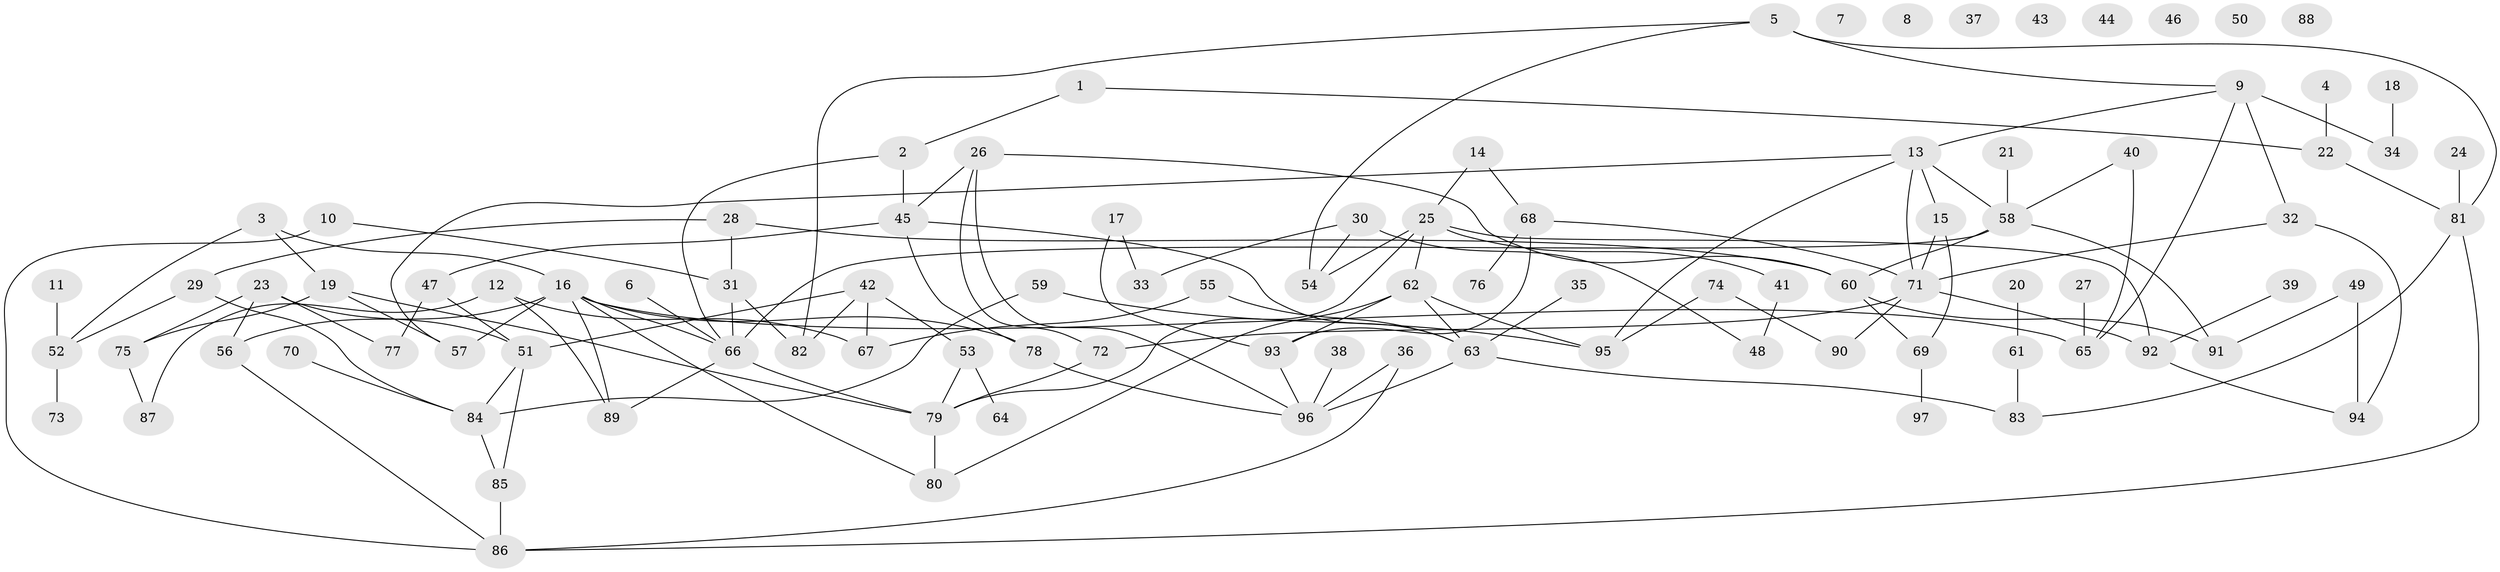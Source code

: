 // Generated by graph-tools (version 1.1) at 2025/00/03/09/25 03:00:47]
// undirected, 97 vertices, 138 edges
graph export_dot {
graph [start="1"]
  node [color=gray90,style=filled];
  1;
  2;
  3;
  4;
  5;
  6;
  7;
  8;
  9;
  10;
  11;
  12;
  13;
  14;
  15;
  16;
  17;
  18;
  19;
  20;
  21;
  22;
  23;
  24;
  25;
  26;
  27;
  28;
  29;
  30;
  31;
  32;
  33;
  34;
  35;
  36;
  37;
  38;
  39;
  40;
  41;
  42;
  43;
  44;
  45;
  46;
  47;
  48;
  49;
  50;
  51;
  52;
  53;
  54;
  55;
  56;
  57;
  58;
  59;
  60;
  61;
  62;
  63;
  64;
  65;
  66;
  67;
  68;
  69;
  70;
  71;
  72;
  73;
  74;
  75;
  76;
  77;
  78;
  79;
  80;
  81;
  82;
  83;
  84;
  85;
  86;
  87;
  88;
  89;
  90;
  91;
  92;
  93;
  94;
  95;
  96;
  97;
  1 -- 2;
  1 -- 22;
  2 -- 45;
  2 -- 66;
  3 -- 16;
  3 -- 19;
  3 -- 52;
  4 -- 22;
  5 -- 9;
  5 -- 54;
  5 -- 81;
  5 -- 82;
  6 -- 66;
  9 -- 13;
  9 -- 32;
  9 -- 34;
  9 -- 65;
  10 -- 31;
  10 -- 86;
  11 -- 52;
  12 -- 67;
  12 -- 87;
  12 -- 89;
  13 -- 15;
  13 -- 57;
  13 -- 58;
  13 -- 71;
  13 -- 95;
  14 -- 25;
  14 -- 68;
  15 -- 69;
  15 -- 71;
  16 -- 56;
  16 -- 57;
  16 -- 65;
  16 -- 66;
  16 -- 78;
  16 -- 80;
  16 -- 89;
  17 -- 33;
  17 -- 93;
  18 -- 34;
  19 -- 57;
  19 -- 75;
  19 -- 79;
  20 -- 61;
  21 -- 58;
  22 -- 81;
  23 -- 51;
  23 -- 56;
  23 -- 75;
  23 -- 77;
  24 -- 81;
  25 -- 41;
  25 -- 54;
  25 -- 62;
  25 -- 79;
  25 -- 92;
  26 -- 45;
  26 -- 60;
  26 -- 72;
  26 -- 96;
  27 -- 65;
  28 -- 29;
  28 -- 31;
  28 -- 60;
  29 -- 52;
  29 -- 84;
  30 -- 33;
  30 -- 48;
  30 -- 54;
  31 -- 66;
  31 -- 82;
  32 -- 71;
  32 -- 94;
  35 -- 63;
  36 -- 86;
  36 -- 96;
  38 -- 96;
  39 -- 92;
  40 -- 58;
  40 -- 65;
  41 -- 48;
  42 -- 51;
  42 -- 53;
  42 -- 67;
  42 -- 82;
  45 -- 47;
  45 -- 63;
  45 -- 78;
  47 -- 51;
  47 -- 77;
  49 -- 91;
  49 -- 94;
  51 -- 84;
  51 -- 85;
  52 -- 73;
  53 -- 64;
  53 -- 79;
  55 -- 63;
  55 -- 67;
  56 -- 86;
  58 -- 60;
  58 -- 66;
  58 -- 91;
  59 -- 84;
  59 -- 95;
  60 -- 69;
  60 -- 91;
  61 -- 83;
  62 -- 63;
  62 -- 80;
  62 -- 93;
  62 -- 95;
  63 -- 83;
  63 -- 96;
  66 -- 79;
  66 -- 89;
  68 -- 71;
  68 -- 76;
  68 -- 93;
  69 -- 97;
  70 -- 84;
  71 -- 72;
  71 -- 90;
  71 -- 92;
  72 -- 79;
  74 -- 90;
  74 -- 95;
  75 -- 87;
  78 -- 96;
  79 -- 80;
  81 -- 83;
  81 -- 86;
  84 -- 85;
  85 -- 86;
  92 -- 94;
  93 -- 96;
}
